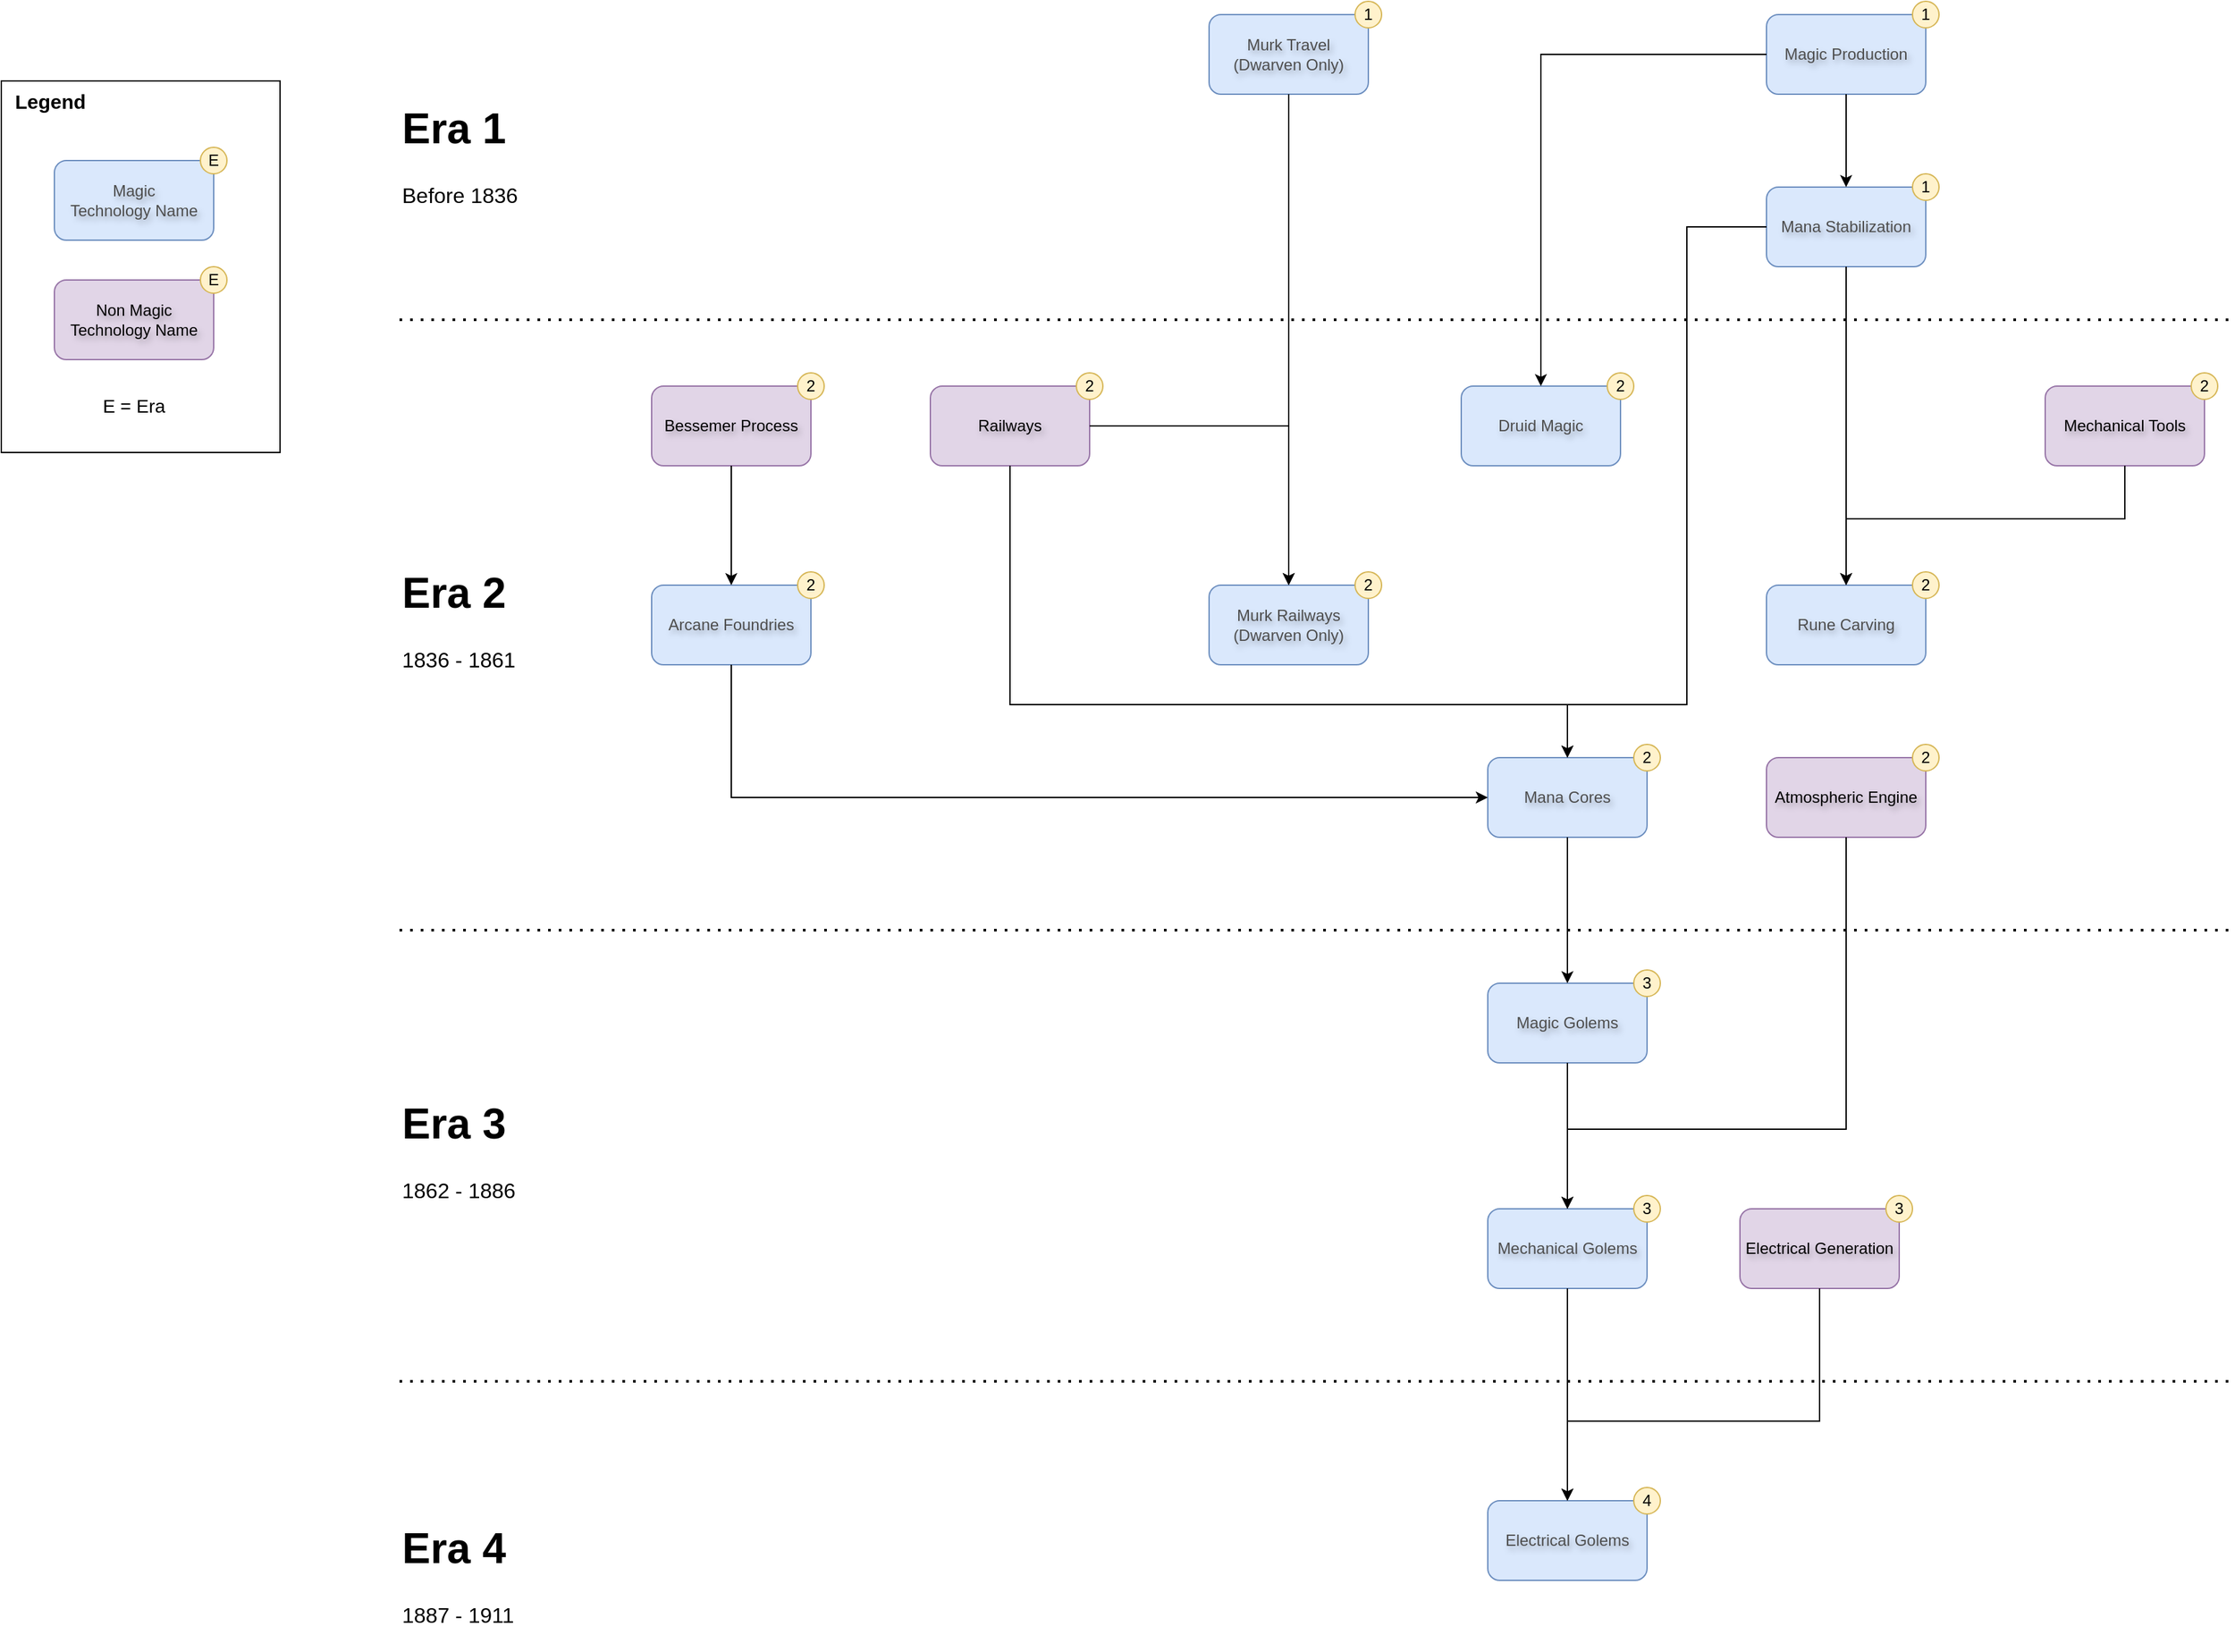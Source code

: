 <mxfile version="26.0.9">
  <diagram id="3CqUWly9VH_zf_O0FjLb" name="Page-1">
    <mxGraphModel dx="3718" dy="2772" grid="1" gridSize="10" guides="1" tooltips="1" connect="1" arrows="1" fold="1" page="1" pageScale="1" pageWidth="850" pageHeight="1100" math="0" shadow="0">
      <root>
        <mxCell id="0" />
        <mxCell id="1" parent="0" />
        <mxCell id="rW97gdCueN_kluTE39mw-73" value="&lt;font style=&quot;font-size: 15px;&quot;&gt;&lt;b&gt;&amp;nbsp; Legend&lt;/b&gt;&lt;/font&gt;" style="rounded=0;whiteSpace=wrap;html=1;align=left;verticalAlign=top;" parent="1" vertex="1">
          <mxGeometry x="-830" y="40" width="210" height="280" as="geometry" />
        </mxCell>
        <mxCell id="rW97gdCueN_kluTE39mw-3" value="" style="group;" parent="1" vertex="1" connectable="0">
          <mxGeometry x="500" y="-20" width="130" height="70" as="geometry" />
        </mxCell>
        <mxCell id="rW97gdCueN_kluTE39mw-1" value="Magic Production" style="rounded=1;whiteSpace=wrap;html=1;fillColor=#dae8fc;strokeColor=#6c8ebf;textShadow=1;fontColor=light-dark(#4D4D4D, #000000);" parent="rW97gdCueN_kluTE39mw-3" vertex="1">
          <mxGeometry y="10" width="120" height="60" as="geometry" />
        </mxCell>
        <mxCell id="rW97gdCueN_kluTE39mw-2" value="1" style="ellipse;whiteSpace=wrap;html=1;aspect=fixed;fillColor=#fff2cc;strokeColor=#d6b656;fontColor=#000000;" parent="rW97gdCueN_kluTE39mw-3" vertex="1">
          <mxGeometry x="110" width="20" height="20" as="geometry" />
        </mxCell>
        <mxCell id="rW97gdCueN_kluTE39mw-4" value="" style="group;" parent="1" vertex="1" connectable="0">
          <mxGeometry x="500" y="110" width="130" height="70" as="geometry" />
        </mxCell>
        <mxCell id="rW97gdCueN_kluTE39mw-5" value="Mana Stabilization" style="rounded=1;whiteSpace=wrap;html=1;fillColor=#dae8fc;strokeColor=#6c8ebf;textShadow=1;fontColor=light-dark(#4D4D4D, #000000);" parent="rW97gdCueN_kluTE39mw-4" vertex="1">
          <mxGeometry y="10" width="120" height="60" as="geometry" />
        </mxCell>
        <mxCell id="rW97gdCueN_kluTE39mw-6" value="1" style="ellipse;whiteSpace=wrap;html=1;aspect=fixed;fillColor=#fff2cc;strokeColor=#d6b656;fontColor=#000000;" parent="rW97gdCueN_kluTE39mw-4" vertex="1">
          <mxGeometry x="110" width="20" height="20" as="geometry" />
        </mxCell>
        <mxCell id="rW97gdCueN_kluTE39mw-7" value="" style="group;" parent="1" vertex="1" connectable="0">
          <mxGeometry x="500" y="410" width="130" height="70" as="geometry" />
        </mxCell>
        <mxCell id="rW97gdCueN_kluTE39mw-8" value="Rune Carving" style="rounded=1;whiteSpace=wrap;html=1;fillColor=#dae8fc;strokeColor=#6c8ebf;textShadow=1;fontColor=light-dark(#4D4D4D, #000000);" parent="rW97gdCueN_kluTE39mw-7" vertex="1">
          <mxGeometry y="10" width="120" height="60" as="geometry" />
        </mxCell>
        <mxCell id="rW97gdCueN_kluTE39mw-9" value="2" style="ellipse;whiteSpace=wrap;html=1;aspect=fixed;fillColor=#fff2cc;strokeColor=#d6b656;fontColor=#000000;" parent="rW97gdCueN_kluTE39mw-7" vertex="1">
          <mxGeometry x="110" width="20" height="20" as="geometry" />
        </mxCell>
        <mxCell id="rW97gdCueN_kluTE39mw-10" value="" style="group;" parent="1" vertex="1" connectable="0">
          <mxGeometry x="270" y="260" width="130" height="70" as="geometry" />
        </mxCell>
        <mxCell id="rW97gdCueN_kluTE39mw-11" value="Druid Magic" style="rounded=1;whiteSpace=wrap;html=1;fillColor=#dae8fc;strokeColor=#6c8ebf;textShadow=1;fontColor=light-dark(#4D4D4D, #000000);" parent="rW97gdCueN_kluTE39mw-10" vertex="1">
          <mxGeometry y="10" width="120" height="60" as="geometry" />
        </mxCell>
        <mxCell id="rW97gdCueN_kluTE39mw-12" value="2" style="ellipse;whiteSpace=wrap;html=1;aspect=fixed;fillColor=#fff2cc;strokeColor=#d6b656;fontColor=#000000;" parent="rW97gdCueN_kluTE39mw-10" vertex="1">
          <mxGeometry x="110" width="20" height="20" as="geometry" />
        </mxCell>
        <mxCell id="rW97gdCueN_kluTE39mw-13" value="" style="group;" parent="1" vertex="1" connectable="0">
          <mxGeometry x="290" y="540" width="130" height="70" as="geometry" />
        </mxCell>
        <mxCell id="rW97gdCueN_kluTE39mw-14" value="Mana Cores" style="rounded=1;whiteSpace=wrap;html=1;fillColor=#dae8fc;strokeColor=#6c8ebf;textShadow=1;fontColor=light-dark(#4D4D4D, #000000);" parent="rW97gdCueN_kluTE39mw-13" vertex="1">
          <mxGeometry y="10" width="120" height="60" as="geometry" />
        </mxCell>
        <mxCell id="rW97gdCueN_kluTE39mw-15" value="2" style="ellipse;whiteSpace=wrap;html=1;aspect=fixed;fillColor=#fff2cc;strokeColor=#d6b656;fontColor=#000000;" parent="rW97gdCueN_kluTE39mw-13" vertex="1">
          <mxGeometry x="110" width="20" height="20" as="geometry" />
        </mxCell>
        <mxCell id="rW97gdCueN_kluTE39mw-19" value="" style="group;" parent="1" vertex="1" connectable="0">
          <mxGeometry x="80" y="410" width="130" height="70" as="geometry" />
        </mxCell>
        <mxCell id="rW97gdCueN_kluTE39mw-20" value="Murk Railways&lt;div&gt;(Dwarven Only)&lt;br&gt;&lt;/div&gt;" style="rounded=1;whiteSpace=wrap;html=1;fillColor=#dae8fc;strokeColor=#6c8ebf;textShadow=1;fontColor=light-dark(#4D4D4D, #000000);" parent="rW97gdCueN_kluTE39mw-19" vertex="1">
          <mxGeometry y="10" width="120" height="60" as="geometry" />
        </mxCell>
        <mxCell id="rW97gdCueN_kluTE39mw-21" value="2" style="ellipse;whiteSpace=wrap;html=1;aspect=fixed;fillColor=#fff2cc;strokeColor=#d6b656;fontColor=#000000;" parent="rW97gdCueN_kluTE39mw-19" vertex="1">
          <mxGeometry x="110" width="20" height="20" as="geometry" />
        </mxCell>
        <mxCell id="rW97gdCueN_kluTE39mw-22" value="" style="group;" parent="1" vertex="1" connectable="0">
          <mxGeometry x="290" y="880" width="130" height="70" as="geometry" />
        </mxCell>
        <mxCell id="rW97gdCueN_kluTE39mw-23" value="Mechanical Golems" style="rounded=1;whiteSpace=wrap;html=1;fillColor=#dae8fc;strokeColor=#6c8ebf;textShadow=1;fontColor=light-dark(#4D4D4D, #000000);" parent="rW97gdCueN_kluTE39mw-22" vertex="1">
          <mxGeometry y="10" width="120" height="60" as="geometry" />
        </mxCell>
        <mxCell id="rW97gdCueN_kluTE39mw-24" value="3" style="ellipse;whiteSpace=wrap;html=1;aspect=fixed;fillColor=#fff2cc;strokeColor=#d6b656;fontColor=#000000;" parent="rW97gdCueN_kluTE39mw-22" vertex="1">
          <mxGeometry x="110" width="20" height="20" as="geometry" />
        </mxCell>
        <mxCell id="rW97gdCueN_kluTE39mw-25" value="" style="group;" parent="1" vertex="1" connectable="0">
          <mxGeometry x="290" y="710" width="130" height="70" as="geometry" />
        </mxCell>
        <mxCell id="rW97gdCueN_kluTE39mw-26" value="Magic Golems" style="rounded=1;whiteSpace=wrap;html=1;fillColor=#dae8fc;strokeColor=#6c8ebf;textShadow=1;fontColor=light-dark(#4D4D4D, #000000);" parent="rW97gdCueN_kluTE39mw-25" vertex="1">
          <mxGeometry y="10" width="120" height="60" as="geometry" />
        </mxCell>
        <mxCell id="rW97gdCueN_kluTE39mw-27" value="3" style="ellipse;whiteSpace=wrap;html=1;aspect=fixed;fillColor=#fff2cc;strokeColor=#d6b656;fontColor=#000000;" parent="rW97gdCueN_kluTE39mw-25" vertex="1">
          <mxGeometry x="110" width="20" height="20" as="geometry" />
        </mxCell>
        <mxCell id="rW97gdCueN_kluTE39mw-28" value="" style="group;" parent="1" vertex="1" connectable="0">
          <mxGeometry x="290" y="1100" width="130" height="70" as="geometry" />
        </mxCell>
        <mxCell id="rW97gdCueN_kluTE39mw-29" value="Electrical Golems" style="rounded=1;whiteSpace=wrap;html=1;fillColor=#dae8fc;strokeColor=#6c8ebf;textShadow=1;fontColor=light-dark(#4D4D4D, #000000);" parent="rW97gdCueN_kluTE39mw-28" vertex="1">
          <mxGeometry y="10" width="120" height="60" as="geometry" />
        </mxCell>
        <mxCell id="rW97gdCueN_kluTE39mw-30" value="4" style="ellipse;whiteSpace=wrap;html=1;aspect=fixed;fillColor=#fff2cc;strokeColor=#d6b656;fontColor=#000000;" parent="rW97gdCueN_kluTE39mw-28" vertex="1">
          <mxGeometry x="110" width="20" height="20" as="geometry" />
        </mxCell>
        <mxCell id="rW97gdCueN_kluTE39mw-31" style="edgeStyle=orthogonalEdgeStyle;rounded=0;orthogonalLoop=1;jettySize=auto;html=1;entryX=0.5;entryY=0;entryDx=0;entryDy=0;" parent="1" source="rW97gdCueN_kluTE39mw-1" target="rW97gdCueN_kluTE39mw-5" edge="1">
          <mxGeometry relative="1" as="geometry" />
        </mxCell>
        <mxCell id="rW97gdCueN_kluTE39mw-32" style="edgeStyle=orthogonalEdgeStyle;rounded=0;orthogonalLoop=1;jettySize=auto;html=1;" parent="1" source="rW97gdCueN_kluTE39mw-5" target="rW97gdCueN_kluTE39mw-8" edge="1">
          <mxGeometry relative="1" as="geometry" />
        </mxCell>
        <mxCell id="rW97gdCueN_kluTE39mw-33" value="" style="group;" parent="1" vertex="1" connectable="0">
          <mxGeometry x="710" y="260" width="130" height="70" as="geometry" />
        </mxCell>
        <mxCell id="rW97gdCueN_kluTE39mw-34" value="Mechanical Tools" style="rounded=1;whiteSpace=wrap;html=1;fillColor=#e1d5e7;strokeColor=#9673a6;textShadow=1;fontColor=#000000;" parent="rW97gdCueN_kluTE39mw-33" vertex="1">
          <mxGeometry y="10" width="120" height="60" as="geometry" />
        </mxCell>
        <mxCell id="rW97gdCueN_kluTE39mw-35" value="2" style="ellipse;whiteSpace=wrap;html=1;aspect=fixed;fillColor=#fff2cc;strokeColor=#d6b656;fontColor=#000000;" parent="rW97gdCueN_kluTE39mw-33" vertex="1">
          <mxGeometry x="110" width="20" height="20" as="geometry" />
        </mxCell>
        <mxCell id="rW97gdCueN_kluTE39mw-36" style="edgeStyle=orthogonalEdgeStyle;rounded=0;orthogonalLoop=1;jettySize=auto;html=1;entryX=0.5;entryY=0;entryDx=0;entryDy=0;exitX=0.5;exitY=1;exitDx=0;exitDy=0;" parent="1" source="rW97gdCueN_kluTE39mw-34" target="rW97gdCueN_kluTE39mw-8" edge="1">
          <mxGeometry relative="1" as="geometry">
            <Array as="points">
              <mxPoint x="770" y="370" />
              <mxPoint x="560" y="370" />
            </Array>
          </mxGeometry>
        </mxCell>
        <mxCell id="rW97gdCueN_kluTE39mw-16" value="" style="group;" parent="1" vertex="1" connectable="0">
          <mxGeometry x="80" y="-20" width="130" height="70" as="geometry" />
        </mxCell>
        <mxCell id="rW97gdCueN_kluTE39mw-17" value="Murk Travel&lt;div&gt;(Dwarven Only)&lt;/div&gt;" style="rounded=1;whiteSpace=wrap;html=1;fillColor=#dae8fc;strokeColor=#6c8ebf;textShadow=1;fontColor=light-dark(#4D4D4D, #000000);" parent="rW97gdCueN_kluTE39mw-16" vertex="1">
          <mxGeometry y="10" width="120" height="60" as="geometry" />
        </mxCell>
        <mxCell id="rW97gdCueN_kluTE39mw-18" value="1" style="ellipse;whiteSpace=wrap;html=1;aspect=fixed;fillColor=#fff2cc;strokeColor=#d6b656;fontColor=#000000;" parent="rW97gdCueN_kluTE39mw-16" vertex="1">
          <mxGeometry x="110" width="20" height="20" as="geometry" />
        </mxCell>
        <mxCell id="rW97gdCueN_kluTE39mw-37" style="edgeStyle=orthogonalEdgeStyle;rounded=0;orthogonalLoop=1;jettySize=auto;html=1;" parent="1" source="rW97gdCueN_kluTE39mw-1" target="rW97gdCueN_kluTE39mw-11" edge="1">
          <mxGeometry relative="1" as="geometry" />
        </mxCell>
        <mxCell id="rW97gdCueN_kluTE39mw-38" style="edgeStyle=orthogonalEdgeStyle;rounded=0;orthogonalLoop=1;jettySize=auto;html=1;" parent="1" source="rW97gdCueN_kluTE39mw-17" target="rW97gdCueN_kluTE39mw-20" edge="1">
          <mxGeometry relative="1" as="geometry" />
        </mxCell>
        <mxCell id="rW97gdCueN_kluTE39mw-39" value="" style="group;" parent="1" vertex="1" connectable="0">
          <mxGeometry x="-130" y="260" width="130" height="70" as="geometry" />
        </mxCell>
        <mxCell id="rW97gdCueN_kluTE39mw-40" value="Railways" style="rounded=1;whiteSpace=wrap;html=1;fillColor=#e1d5e7;strokeColor=#9673a6;textShadow=1;fontColor=#000000;" parent="rW97gdCueN_kluTE39mw-39" vertex="1">
          <mxGeometry y="10" width="120" height="60" as="geometry" />
        </mxCell>
        <mxCell id="rW97gdCueN_kluTE39mw-41" value="2" style="ellipse;whiteSpace=wrap;html=1;aspect=fixed;fillColor=#fff2cc;strokeColor=#d6b656;fontColor=#000000;" parent="rW97gdCueN_kluTE39mw-39" vertex="1">
          <mxGeometry x="110" width="20" height="20" as="geometry" />
        </mxCell>
        <mxCell id="rW97gdCueN_kluTE39mw-42" style="edgeStyle=orthogonalEdgeStyle;rounded=0;orthogonalLoop=1;jettySize=auto;html=1;" parent="1" source="rW97gdCueN_kluTE39mw-40" target="rW97gdCueN_kluTE39mw-20" edge="1">
          <mxGeometry relative="1" as="geometry" />
        </mxCell>
        <mxCell id="rW97gdCueN_kluTE39mw-43" style="edgeStyle=orthogonalEdgeStyle;rounded=0;orthogonalLoop=1;jettySize=auto;html=1;entryX=0.5;entryY=0;entryDx=0;entryDy=0;exitX=0;exitY=0.5;exitDx=0;exitDy=0;" parent="1" source="rW97gdCueN_kluTE39mw-5" target="rW97gdCueN_kluTE39mw-14" edge="1">
          <mxGeometry relative="1" as="geometry">
            <Array as="points">
              <mxPoint x="440" y="150" />
              <mxPoint x="440" y="510" />
              <mxPoint x="350" y="510" />
            </Array>
          </mxGeometry>
        </mxCell>
        <mxCell id="rW97gdCueN_kluTE39mw-44" style="edgeStyle=orthogonalEdgeStyle;rounded=0;orthogonalLoop=1;jettySize=auto;html=1;exitX=0.5;exitY=1;exitDx=0;exitDy=0;" parent="1" source="rW97gdCueN_kluTE39mw-40" target="rW97gdCueN_kluTE39mw-14" edge="1">
          <mxGeometry relative="1" as="geometry">
            <Array as="points">
              <mxPoint x="-70" y="510" />
              <mxPoint x="350" y="510" />
            </Array>
          </mxGeometry>
        </mxCell>
        <mxCell id="rW97gdCueN_kluTE39mw-45" style="edgeStyle=orthogonalEdgeStyle;rounded=0;orthogonalLoop=1;jettySize=auto;html=1;entryX=0.5;entryY=0;entryDx=0;entryDy=0;" parent="1" source="rW97gdCueN_kluTE39mw-14" target="rW97gdCueN_kluTE39mw-26" edge="1">
          <mxGeometry relative="1" as="geometry" />
        </mxCell>
        <mxCell id="rW97gdCueN_kluTE39mw-46" style="edgeStyle=orthogonalEdgeStyle;rounded=0;orthogonalLoop=1;jettySize=auto;html=1;" parent="1" source="rW97gdCueN_kluTE39mw-26" target="rW97gdCueN_kluTE39mw-23" edge="1">
          <mxGeometry relative="1" as="geometry" />
        </mxCell>
        <mxCell id="rW97gdCueN_kluTE39mw-47" value="" style="group;" parent="1" vertex="1" connectable="0">
          <mxGeometry x="500" y="540" width="130" height="70" as="geometry" />
        </mxCell>
        <mxCell id="rW97gdCueN_kluTE39mw-48" value="Atmospheric Engine" style="rounded=1;whiteSpace=wrap;html=1;fillColor=#e1d5e7;strokeColor=#9673a6;textShadow=1;fontColor=#000000;" parent="rW97gdCueN_kluTE39mw-47" vertex="1">
          <mxGeometry y="10" width="120" height="60" as="geometry" />
        </mxCell>
        <mxCell id="rW97gdCueN_kluTE39mw-49" value="2" style="ellipse;whiteSpace=wrap;html=1;aspect=fixed;fillColor=#fff2cc;strokeColor=#d6b656;fontColor=#000000;" parent="rW97gdCueN_kluTE39mw-47" vertex="1">
          <mxGeometry x="110" width="20" height="20" as="geometry" />
        </mxCell>
        <mxCell id="rW97gdCueN_kluTE39mw-50" style="edgeStyle=orthogonalEdgeStyle;rounded=0;orthogonalLoop=1;jettySize=auto;html=1;entryX=0.5;entryY=0;entryDx=0;entryDy=0;exitX=0.5;exitY=1;exitDx=0;exitDy=0;" parent="1" source="rW97gdCueN_kluTE39mw-48" target="rW97gdCueN_kluTE39mw-23" edge="1">
          <mxGeometry relative="1" as="geometry">
            <Array as="points">
              <mxPoint x="560" y="830" />
              <mxPoint x="350" y="830" />
            </Array>
          </mxGeometry>
        </mxCell>
        <mxCell id="rW97gdCueN_kluTE39mw-51" style="edgeStyle=orthogonalEdgeStyle;rounded=0;orthogonalLoop=1;jettySize=auto;html=1;" parent="1" source="rW97gdCueN_kluTE39mw-23" target="rW97gdCueN_kluTE39mw-29" edge="1">
          <mxGeometry relative="1" as="geometry" />
        </mxCell>
        <mxCell id="rW97gdCueN_kluTE39mw-52" value="" style="group;" parent="1" vertex="1" connectable="0">
          <mxGeometry x="480" y="880" width="130" height="70" as="geometry" />
        </mxCell>
        <mxCell id="rW97gdCueN_kluTE39mw-53" value="Electrical Generation" style="rounded=1;whiteSpace=wrap;html=1;fillColor=#e1d5e7;strokeColor=#9673a6;textShadow=1;fontColor=#000000;" parent="rW97gdCueN_kluTE39mw-52" vertex="1">
          <mxGeometry y="10" width="120" height="60" as="geometry" />
        </mxCell>
        <mxCell id="rW97gdCueN_kluTE39mw-54" value="3" style="ellipse;whiteSpace=wrap;html=1;aspect=fixed;fillColor=#fff2cc;strokeColor=#d6b656;fontColor=#000000;" parent="rW97gdCueN_kluTE39mw-52" vertex="1">
          <mxGeometry x="110" width="20" height="20" as="geometry" />
        </mxCell>
        <mxCell id="rW97gdCueN_kluTE39mw-56" value="" style="endArrow=none;dashed=1;html=1;dashPattern=1 3;strokeWidth=2;rounded=0;" parent="1" edge="1">
          <mxGeometry width="50" height="50" relative="1" as="geometry">
            <mxPoint x="-530" y="220" as="sourcePoint" />
            <mxPoint x="850" y="220" as="targetPoint" />
          </mxGeometry>
        </mxCell>
        <mxCell id="rW97gdCueN_kluTE39mw-57" value="" style="endArrow=none;dashed=1;html=1;dashPattern=1 3;strokeWidth=2;rounded=0;" parent="1" edge="1">
          <mxGeometry width="50" height="50" relative="1" as="geometry">
            <mxPoint x="-530" y="680" as="sourcePoint" />
            <mxPoint x="850" y="680" as="targetPoint" />
          </mxGeometry>
        </mxCell>
        <mxCell id="rW97gdCueN_kluTE39mw-58" value="" style="endArrow=none;dashed=1;html=1;dashPattern=1 3;strokeWidth=2;rounded=0;" parent="1" edge="1">
          <mxGeometry width="50" height="50" relative="1" as="geometry">
            <mxPoint x="-530" y="1020" as="sourcePoint" />
            <mxPoint x="850" y="1020" as="targetPoint" />
          </mxGeometry>
        </mxCell>
        <mxCell id="rW97gdCueN_kluTE39mw-62" value="&lt;h1 style=&quot;margin-top: 0px;&quot;&gt;&lt;span style=&quot;background-color: transparent; color: light-dark(rgb(0, 0, 0), rgb(255, 255, 255));&quot;&gt;Era 2&lt;/span&gt;&lt;br&gt;&lt;/h1&gt;&lt;div&gt;&lt;span style=&quot;background-color: transparent;&quot;&gt;1836 - 1861&lt;br&gt;&lt;/span&gt;&lt;/div&gt;" style="text;html=1;whiteSpace=wrap;overflow=hidden;rounded=0;fontSize=16;" parent="1" vertex="1">
          <mxGeometry x="-530" y="400" width="110" height="100" as="geometry" />
        </mxCell>
        <mxCell id="rW97gdCueN_kluTE39mw-63" value="&lt;h1 style=&quot;margin-top: 0px;&quot;&gt;&lt;span style=&quot;background-color: transparent; color: light-dark(rgb(0, 0, 0), rgb(255, 255, 255));&quot;&gt;Era 1&lt;/span&gt;&lt;br&gt;&lt;/h1&gt;&lt;div&gt;&lt;span style=&quot;background-color: transparent;&quot;&gt;Before 1836&lt;br&gt;&lt;/span&gt;&lt;/div&gt;" style="text;html=1;whiteSpace=wrap;overflow=hidden;rounded=0;fontSize=16;" parent="1" vertex="1">
          <mxGeometry x="-530" y="50" width="110" height="100" as="geometry" />
        </mxCell>
        <mxCell id="rW97gdCueN_kluTE39mw-64" value="&lt;h1 style=&quot;margin-top: 0px;&quot;&gt;&lt;span style=&quot;background-color: transparent; color: light-dark(rgb(0, 0, 0), rgb(255, 255, 255));&quot;&gt;Era 3&lt;/span&gt;&lt;br&gt;&lt;/h1&gt;&lt;div&gt;&lt;span style=&quot;background-color: transparent;&quot;&gt;1862 - 1886&lt;br&gt;&lt;/span&gt;&lt;/div&gt;" style="text;html=1;whiteSpace=wrap;overflow=hidden;rounded=0;fontSize=16;" parent="1" vertex="1">
          <mxGeometry x="-530" y="800" width="110" height="100" as="geometry" />
        </mxCell>
        <mxCell id="rW97gdCueN_kluTE39mw-65" value="&lt;h1 style=&quot;margin-top: 0px;&quot;&gt;&lt;span style=&quot;background-color: transparent; color: light-dark(rgb(0, 0, 0), rgb(255, 255, 255));&quot;&gt;Era 4&lt;/span&gt;&lt;br&gt;&lt;/h1&gt;&lt;div&gt;&lt;span style=&quot;background-color: transparent;&quot;&gt;1887 - 1911&lt;br&gt;&lt;/span&gt;&lt;/div&gt;" style="text;html=1;whiteSpace=wrap;overflow=hidden;rounded=0;fontSize=16;" parent="1" vertex="1">
          <mxGeometry x="-530" y="1120" width="110" height="100" as="geometry" />
        </mxCell>
        <mxCell id="rW97gdCueN_kluTE39mw-70" value="" style="group;" parent="1" vertex="1" connectable="0">
          <mxGeometry x="-790" y="180" width="130" height="70" as="geometry" />
        </mxCell>
        <mxCell id="rW97gdCueN_kluTE39mw-71" value="&lt;font style=&quot;color: rgb(0, 0, 0);&quot;&gt;No&lt;span style=&quot;background-color: transparent;&quot;&gt;n Magic&lt;/span&gt;&lt;/font&gt;&lt;div&gt;&lt;font style=&quot;color: rgb(0, 0, 0);&quot;&gt;Technology Name&lt;/font&gt;&lt;/div&gt;" style="rounded=1;whiteSpace=wrap;html=1;fillColor=#e1d5e7;strokeColor=#9673a6;textShadow=1;fontColor=#000000;" parent="rW97gdCueN_kluTE39mw-70" vertex="1">
          <mxGeometry y="10" width="120" height="60" as="geometry" />
        </mxCell>
        <mxCell id="rW97gdCueN_kluTE39mw-72" value="E" style="ellipse;whiteSpace=wrap;html=1;aspect=fixed;fillColor=#fff2cc;strokeColor=#d6b656;fontColor=#000000;" parent="rW97gdCueN_kluTE39mw-70" vertex="1">
          <mxGeometry x="110" width="20" height="20" as="geometry" />
        </mxCell>
        <mxCell id="lMwz0Aa9FQAVzmSUozXD-1" value="" style="group;" vertex="1" connectable="0" parent="1">
          <mxGeometry x="-340" y="410" width="130" height="70" as="geometry" />
        </mxCell>
        <mxCell id="lMwz0Aa9FQAVzmSUozXD-2" value="Arcane Foundries" style="rounded=1;whiteSpace=wrap;html=1;fillColor=#dae8fc;strokeColor=#6c8ebf;textShadow=1;fontColor=light-dark(#4D4D4D, #000000);" vertex="1" parent="lMwz0Aa9FQAVzmSUozXD-1">
          <mxGeometry y="10" width="120" height="60" as="geometry" />
        </mxCell>
        <mxCell id="lMwz0Aa9FQAVzmSUozXD-3" value="2" style="ellipse;whiteSpace=wrap;html=1;aspect=fixed;fillColor=#fff2cc;strokeColor=#d6b656;fontColor=#000000;" vertex="1" parent="lMwz0Aa9FQAVzmSUozXD-1">
          <mxGeometry x="110" width="20" height="20" as="geometry" />
        </mxCell>
        <mxCell id="lMwz0Aa9FQAVzmSUozXD-4" style="edgeStyle=orthogonalEdgeStyle;rounded=0;orthogonalLoop=1;jettySize=auto;html=1;entryX=0;entryY=0.5;entryDx=0;entryDy=0;exitX=0.5;exitY=1;exitDx=0;exitDy=0;" edge="1" parent="1" source="lMwz0Aa9FQAVzmSUozXD-2" target="rW97gdCueN_kluTE39mw-14">
          <mxGeometry relative="1" as="geometry" />
        </mxCell>
        <mxCell id="lMwz0Aa9FQAVzmSUozXD-5" value="" style="group;" vertex="1" connectable="0" parent="1">
          <mxGeometry x="-340" y="260" width="130" height="70" as="geometry" />
        </mxCell>
        <mxCell id="lMwz0Aa9FQAVzmSUozXD-6" value="Bessemer Process" style="rounded=1;whiteSpace=wrap;html=1;fillColor=#e1d5e7;strokeColor=#9673a6;textShadow=1;fontColor=#000000;" vertex="1" parent="lMwz0Aa9FQAVzmSUozXD-5">
          <mxGeometry y="10" width="120" height="60" as="geometry" />
        </mxCell>
        <mxCell id="lMwz0Aa9FQAVzmSUozXD-7" value="2" style="ellipse;whiteSpace=wrap;html=1;aspect=fixed;fillColor=#fff2cc;strokeColor=#d6b656;fontColor=#000000;" vertex="1" parent="lMwz0Aa9FQAVzmSUozXD-5">
          <mxGeometry x="110" width="20" height="20" as="geometry" />
        </mxCell>
        <mxCell id="lMwz0Aa9FQAVzmSUozXD-8" style="edgeStyle=orthogonalEdgeStyle;rounded=0;orthogonalLoop=1;jettySize=auto;html=1;entryX=0.5;entryY=0;entryDx=0;entryDy=0;exitX=0.5;exitY=1;exitDx=0;exitDy=0;" edge="1" parent="1" source="lMwz0Aa9FQAVzmSUozXD-6" target="lMwz0Aa9FQAVzmSUozXD-2">
          <mxGeometry relative="1" as="geometry" />
        </mxCell>
        <mxCell id="rW97gdCueN_kluTE39mw-74" value="&lt;font style=&quot;font-size: 14px;&quot;&gt;E = Era&lt;/font&gt;" style="text;html=1;align=center;verticalAlign=middle;whiteSpace=wrap;rounded=0;" parent="1" vertex="1">
          <mxGeometry x="-760" y="270" width="60" height="30" as="geometry" />
        </mxCell>
        <mxCell id="lMwz0Aa9FQAVzmSUozXD-9" value="" style="group" vertex="1" connectable="0" parent="1">
          <mxGeometry x="-790" y="90" width="130" height="70" as="geometry" />
        </mxCell>
        <mxCell id="rW97gdCueN_kluTE39mw-68" value="Magic&lt;br&gt;Technology Name" style="rounded=1;whiteSpace=wrap;html=1;fillColor=#dae8fc;strokeColor=#6c8ebf;textShadow=1;fontColor=light-dark(#4D4D4D, #000000);" parent="lMwz0Aa9FQAVzmSUozXD-9" vertex="1">
          <mxGeometry y="10" width="120" height="60" as="geometry" />
        </mxCell>
        <mxCell id="rW97gdCueN_kluTE39mw-69" value="E" style="ellipse;whiteSpace=wrap;html=1;aspect=fixed;fillColor=#fff2cc;strokeColor=#d6b656;fontColor=#000000;" parent="lMwz0Aa9FQAVzmSUozXD-9" vertex="1">
          <mxGeometry x="110" width="20" height="20" as="geometry" />
        </mxCell>
        <mxCell id="rW97gdCueN_kluTE39mw-55" style="edgeStyle=orthogonalEdgeStyle;rounded=0;orthogonalLoop=1;jettySize=auto;html=1;entryX=0.5;entryY=0;entryDx=0;entryDy=0;" parent="1" source="rW97gdCueN_kluTE39mw-53" edge="1" target="rW97gdCueN_kluTE39mw-29">
          <mxGeometry relative="1" as="geometry">
            <mxPoint x="350" y="1060.0" as="targetPoint" />
            <Array as="points">
              <mxPoint x="540" y="1050" />
              <mxPoint x="350" y="1050" />
            </Array>
          </mxGeometry>
        </mxCell>
      </root>
    </mxGraphModel>
  </diagram>
</mxfile>

